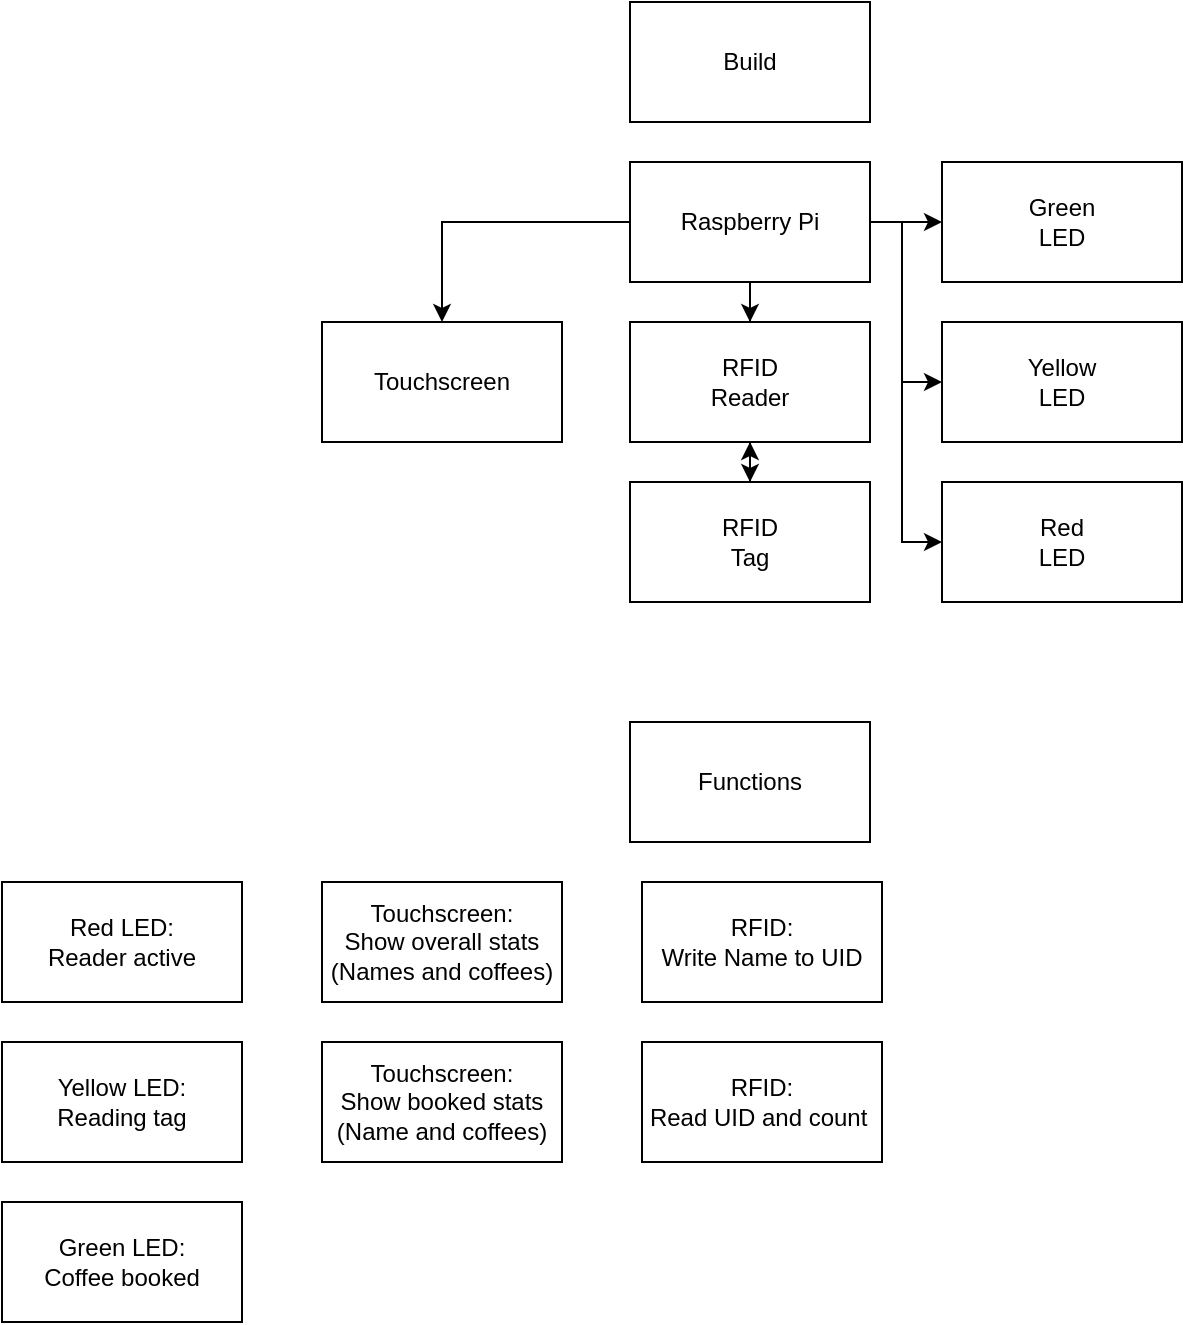 <mxfile version="15.8.7" type="device"><diagram id="nGU4q-jAjCw9w72PEDF-" name="Seite-1"><mxGraphModel dx="1102" dy="985" grid="1" gridSize="10" guides="1" tooltips="1" connect="1" arrows="1" fold="1" page="1" pageScale="1" pageWidth="827" pageHeight="1169" math="0" shadow="0"><root><mxCell id="0"/><mxCell id="1" parent="0"/><mxCell id="zfYPAayFZr1F0VycDmq8-1" value="Functions" style="rounded=0;whiteSpace=wrap;html=1;" vertex="1" parent="1"><mxGeometry x="354" y="400" width="120" height="60" as="geometry"/></mxCell><mxCell id="zfYPAayFZr1F0VycDmq8-2" value="Build" style="rounded=0;whiteSpace=wrap;html=1;" vertex="1" parent="1"><mxGeometry x="354" y="40" width="120" height="60" as="geometry"/></mxCell><mxCell id="zfYPAayFZr1F0VycDmq8-10" style="edgeStyle=orthogonalEdgeStyle;rounded=0;orthogonalLoop=1;jettySize=auto;html=1;" edge="1" parent="1" source="zfYPAayFZr1F0VycDmq8-3" target="zfYPAayFZr1F0VycDmq8-8"><mxGeometry relative="1" as="geometry"/></mxCell><mxCell id="zfYPAayFZr1F0VycDmq8-11" style="edgeStyle=orthogonalEdgeStyle;rounded=0;orthogonalLoop=1;jettySize=auto;html=1;entryX=0.5;entryY=0;entryDx=0;entryDy=0;" edge="1" parent="1" source="zfYPAayFZr1F0VycDmq8-3" target="zfYPAayFZr1F0VycDmq8-4"><mxGeometry relative="1" as="geometry"/></mxCell><mxCell id="zfYPAayFZr1F0VycDmq8-12" style="edgeStyle=orthogonalEdgeStyle;rounded=0;orthogonalLoop=1;jettySize=auto;html=1;" edge="1" parent="1" source="zfYPAayFZr1F0VycDmq8-3" target="zfYPAayFZr1F0VycDmq8-5"><mxGeometry relative="1" as="geometry"/></mxCell><mxCell id="zfYPAayFZr1F0VycDmq8-13" style="edgeStyle=orthogonalEdgeStyle;rounded=0;orthogonalLoop=1;jettySize=auto;html=1;entryX=0;entryY=0.5;entryDx=0;entryDy=0;" edge="1" parent="1" source="zfYPAayFZr1F0VycDmq8-3" target="zfYPAayFZr1F0VycDmq8-6"><mxGeometry relative="1" as="geometry"><Array as="points"><mxPoint x="490" y="150"/><mxPoint x="490" y="230"/></Array></mxGeometry></mxCell><mxCell id="zfYPAayFZr1F0VycDmq8-14" style="edgeStyle=orthogonalEdgeStyle;rounded=0;orthogonalLoop=1;jettySize=auto;html=1;entryX=0;entryY=0.5;entryDx=0;entryDy=0;" edge="1" parent="1" source="zfYPAayFZr1F0VycDmq8-3" target="zfYPAayFZr1F0VycDmq8-7"><mxGeometry relative="1" as="geometry"><Array as="points"><mxPoint x="490" y="150"/><mxPoint x="490" y="310"/></Array></mxGeometry></mxCell><mxCell id="zfYPAayFZr1F0VycDmq8-3" value="Raspberry Pi" style="rounded=0;whiteSpace=wrap;html=1;" vertex="1" parent="1"><mxGeometry x="354" y="120" width="120" height="60" as="geometry"/></mxCell><mxCell id="zfYPAayFZr1F0VycDmq8-4" value="Touchscreen" style="rounded=0;whiteSpace=wrap;html=1;" vertex="1" parent="1"><mxGeometry x="200" y="200" width="120" height="60" as="geometry"/></mxCell><mxCell id="zfYPAayFZr1F0VycDmq8-5" value="Green&lt;br&gt;LED" style="rounded=0;whiteSpace=wrap;html=1;" vertex="1" parent="1"><mxGeometry x="510" y="120" width="120" height="60" as="geometry"/></mxCell><mxCell id="zfYPAayFZr1F0VycDmq8-6" value="Yellow &lt;br&gt;LED" style="rounded=0;whiteSpace=wrap;html=1;" vertex="1" parent="1"><mxGeometry x="510" y="200" width="120" height="60" as="geometry"/></mxCell><mxCell id="zfYPAayFZr1F0VycDmq8-7" value="Red &lt;br&gt;LED" style="rounded=0;whiteSpace=wrap;html=1;" vertex="1" parent="1"><mxGeometry x="510" y="280" width="120" height="60" as="geometry"/></mxCell><mxCell id="zfYPAayFZr1F0VycDmq8-17" style="edgeStyle=orthogonalEdgeStyle;rounded=0;orthogonalLoop=1;jettySize=auto;html=1;exitX=0.5;exitY=1;exitDx=0;exitDy=0;" edge="1" parent="1" source="zfYPAayFZr1F0VycDmq8-8"><mxGeometry relative="1" as="geometry"><mxPoint x="414" y="280" as="targetPoint"/></mxGeometry></mxCell><mxCell id="zfYPAayFZr1F0VycDmq8-8" value="RFID &lt;br&gt;Reader" style="rounded=0;whiteSpace=wrap;html=1;" vertex="1" parent="1"><mxGeometry x="354" y="200" width="120" height="60" as="geometry"/></mxCell><mxCell id="zfYPAayFZr1F0VycDmq8-16" style="edgeStyle=orthogonalEdgeStyle;rounded=0;orthogonalLoop=1;jettySize=auto;html=1;exitX=0.5;exitY=0;exitDx=0;exitDy=0;entryX=0.5;entryY=1;entryDx=0;entryDy=0;" edge="1" parent="1" source="zfYPAayFZr1F0VycDmq8-9" target="zfYPAayFZr1F0VycDmq8-8"><mxGeometry relative="1" as="geometry"/></mxCell><mxCell id="zfYPAayFZr1F0VycDmq8-9" value="RFID&lt;br&gt;Tag" style="rounded=0;whiteSpace=wrap;html=1;" vertex="1" parent="1"><mxGeometry x="354" y="280" width="120" height="60" as="geometry"/></mxCell><mxCell id="zfYPAayFZr1F0VycDmq8-18" value="Red LED: &lt;br&gt;Reader active" style="rounded=0;whiteSpace=wrap;html=1;" vertex="1" parent="1"><mxGeometry x="40" y="480" width="120" height="60" as="geometry"/></mxCell><mxCell id="zfYPAayFZr1F0VycDmq8-19" value="Yellow LED:&lt;br&gt;Reading tag" style="rounded=0;whiteSpace=wrap;html=1;" vertex="1" parent="1"><mxGeometry x="40" y="560" width="120" height="60" as="geometry"/></mxCell><mxCell id="zfYPAayFZr1F0VycDmq8-20" value="Green LED:&lt;br&gt;Coffee booked" style="rounded=0;whiteSpace=wrap;html=1;" vertex="1" parent="1"><mxGeometry x="40" y="640" width="120" height="60" as="geometry"/></mxCell><mxCell id="zfYPAayFZr1F0VycDmq8-21" value="Touchscreen:&lt;br&gt;Show overall stats&lt;br&gt;(Names and coffees)" style="rounded=0;whiteSpace=wrap;html=1;" vertex="1" parent="1"><mxGeometry x="200" y="480" width="120" height="60" as="geometry"/></mxCell><mxCell id="zfYPAayFZr1F0VycDmq8-22" value="Touchscreen:&lt;br&gt;Show booked stats&lt;br&gt;(Name and coffees)" style="rounded=0;whiteSpace=wrap;html=1;" vertex="1" parent="1"><mxGeometry x="200" y="560" width="120" height="60" as="geometry"/></mxCell><mxCell id="zfYPAayFZr1F0VycDmq8-23" value="RFID:&lt;br&gt;Write Name to UID" style="rounded=0;whiteSpace=wrap;html=1;" vertex="1" parent="1"><mxGeometry x="360" y="480" width="120" height="60" as="geometry"/></mxCell><mxCell id="zfYPAayFZr1F0VycDmq8-24" value="RFID:&lt;br&gt;Read UID and count&amp;nbsp;" style="rounded=0;whiteSpace=wrap;html=1;" vertex="1" parent="1"><mxGeometry x="360" y="560" width="120" height="60" as="geometry"/></mxCell></root></mxGraphModel></diagram></mxfile>